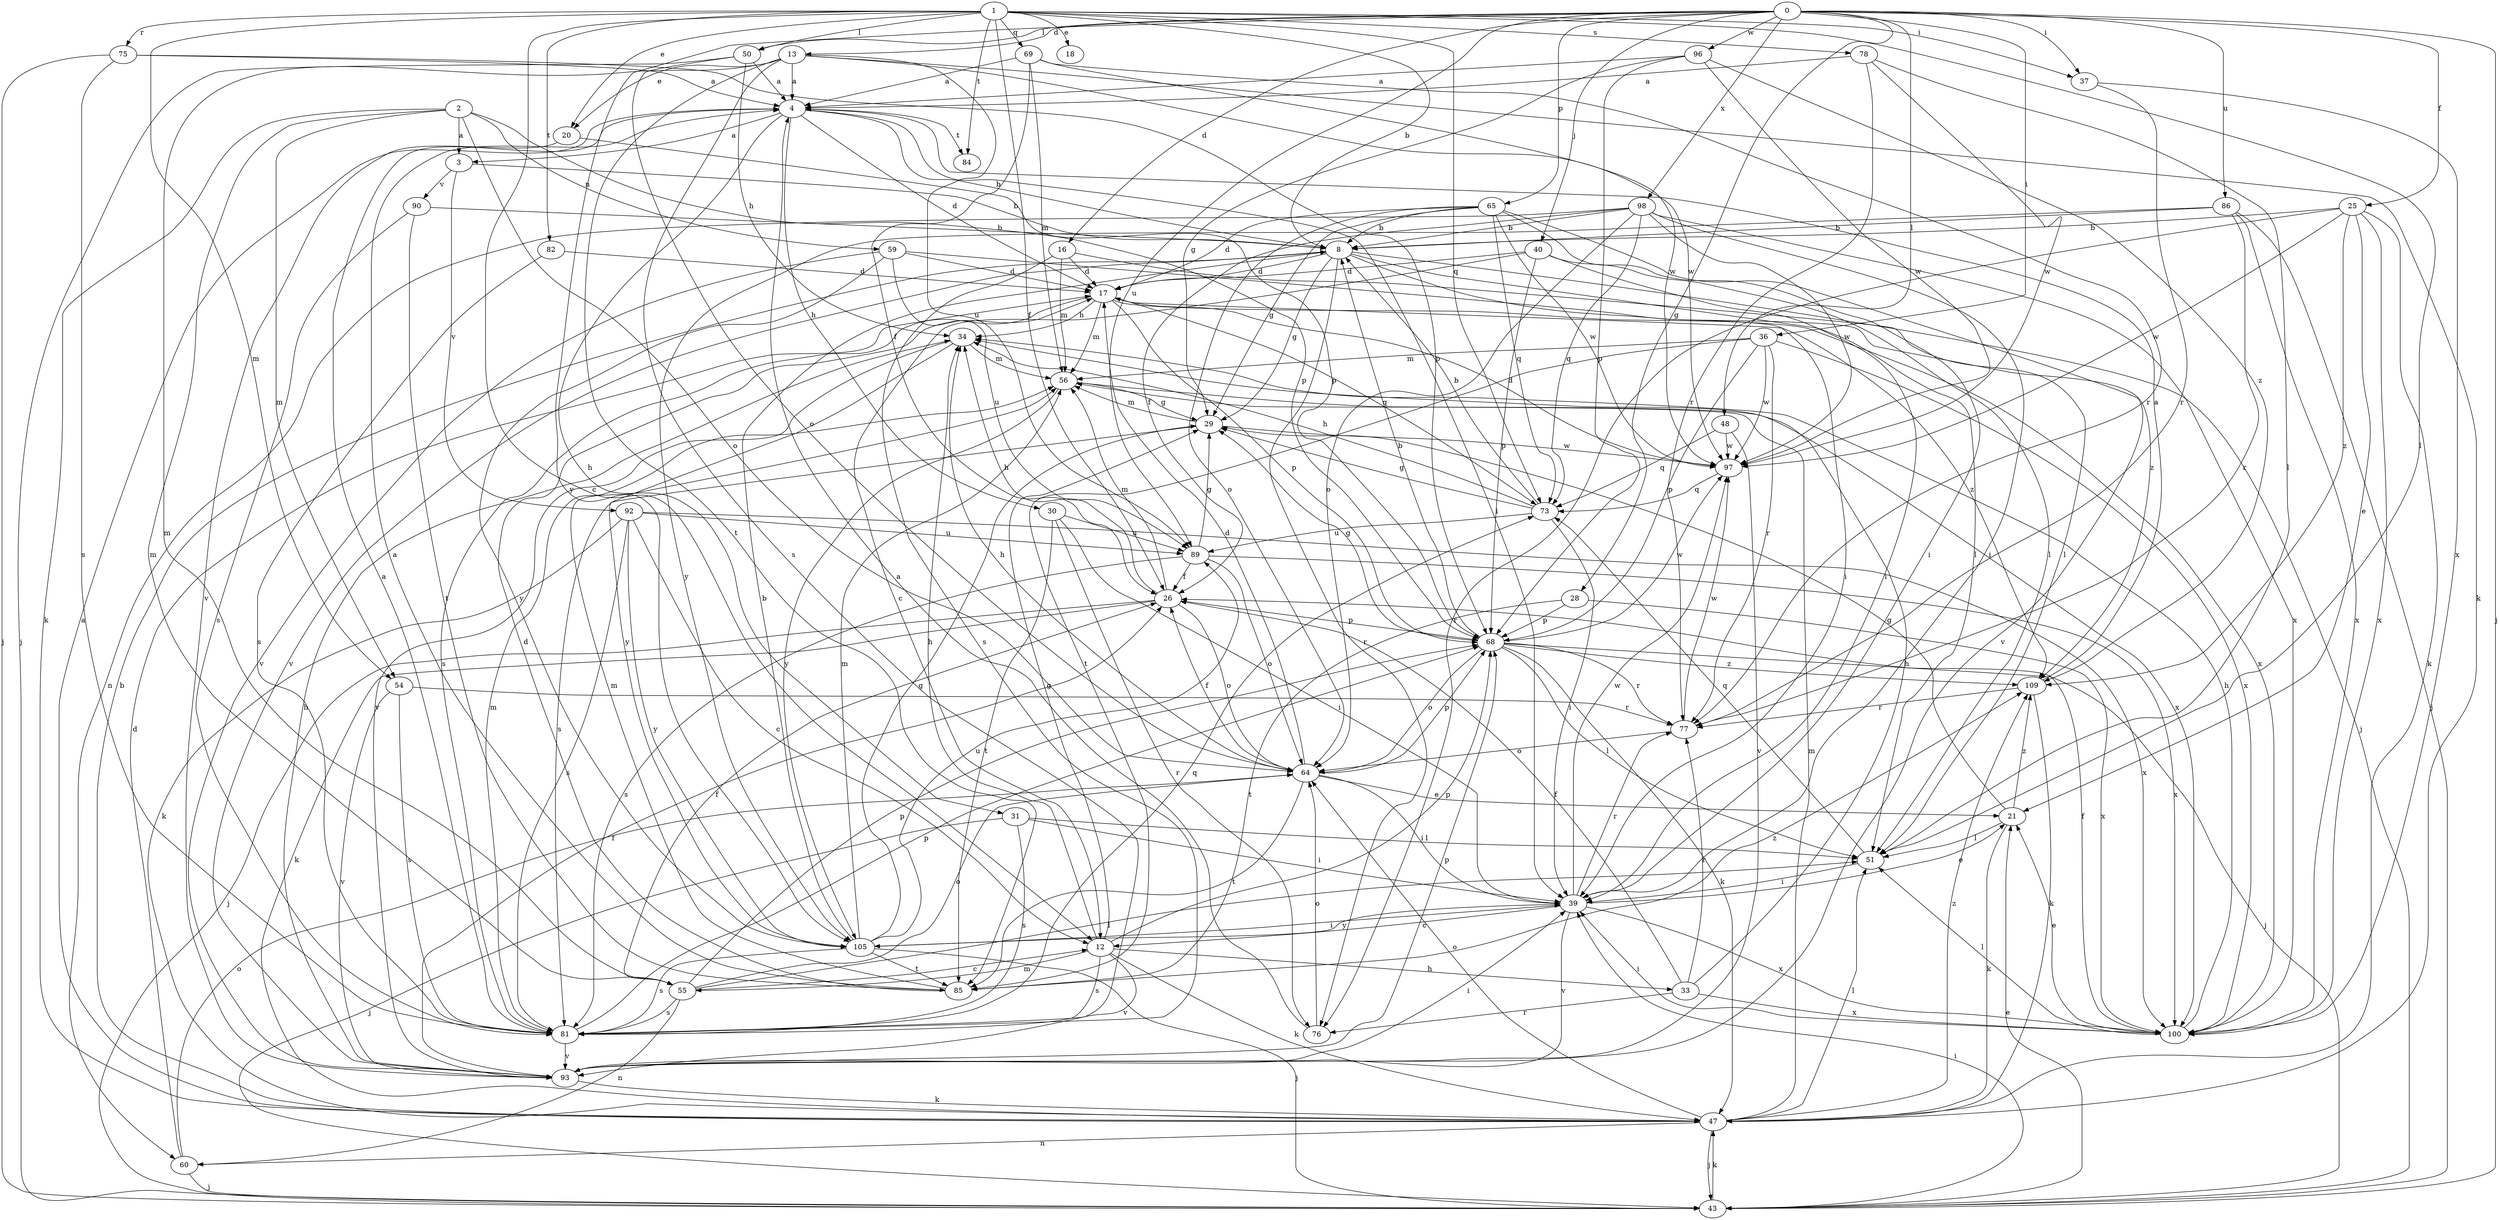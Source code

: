 strict digraph  {
0;
1;
2;
3;
4;
8;
12;
13;
16;
17;
18;
20;
21;
25;
26;
28;
29;
30;
31;
33;
34;
36;
37;
39;
40;
43;
47;
48;
50;
51;
54;
55;
56;
59;
60;
64;
65;
68;
69;
73;
75;
76;
77;
78;
81;
82;
84;
85;
86;
89;
90;
92;
93;
96;
97;
98;
100;
105;
109;
0 -> 13  [label=d];
0 -> 16  [label=d];
0 -> 25  [label=f];
0 -> 28  [label=g];
0 -> 36  [label=i];
0 -> 37  [label=i];
0 -> 40  [label=j];
0 -> 43  [label=j];
0 -> 48  [label=l];
0 -> 50  [label=l];
0 -> 65  [label=p];
0 -> 86  [label=u];
0 -> 89  [label=u];
0 -> 96  [label=w];
0 -> 98  [label=x];
0 -> 105  [label=y];
1 -> 8  [label=b];
1 -> 12  [label=c];
1 -> 18  [label=e];
1 -> 20  [label=e];
1 -> 26  [label=f];
1 -> 37  [label=i];
1 -> 50  [label=l];
1 -> 51  [label=l];
1 -> 54  [label=m];
1 -> 69  [label=q];
1 -> 73  [label=q];
1 -> 75  [label=r];
1 -> 78  [label=s];
1 -> 82  [label=t];
1 -> 84  [label=t];
2 -> 3  [label=a];
2 -> 47  [label=k];
2 -> 54  [label=m];
2 -> 55  [label=m];
2 -> 59  [label=n];
2 -> 64  [label=o];
2 -> 68  [label=p];
3 -> 8  [label=b];
3 -> 90  [label=v];
3 -> 92  [label=v];
4 -> 3  [label=a];
4 -> 8  [label=b];
4 -> 17  [label=d];
4 -> 30  [label=h];
4 -> 31  [label=h];
4 -> 39  [label=i];
4 -> 84  [label=t];
8 -> 17  [label=d];
8 -> 29  [label=g];
8 -> 39  [label=i];
8 -> 43  [label=j];
8 -> 51  [label=l];
8 -> 76  [label=r];
8 -> 93  [label=v];
12 -> 29  [label=g];
12 -> 33  [label=h];
12 -> 34  [label=h];
12 -> 47  [label=k];
12 -> 55  [label=m];
12 -> 68  [label=p];
12 -> 81  [label=s];
12 -> 93  [label=v];
13 -> 4  [label=a];
13 -> 20  [label=e];
13 -> 47  [label=k];
13 -> 55  [label=m];
13 -> 81  [label=s];
13 -> 85  [label=t];
13 -> 89  [label=u];
13 -> 97  [label=w];
16 -> 17  [label=d];
16 -> 51  [label=l];
16 -> 56  [label=m];
16 -> 81  [label=s];
17 -> 34  [label=h];
17 -> 56  [label=m];
17 -> 68  [label=p];
17 -> 73  [label=q];
17 -> 81  [label=s];
17 -> 100  [label=x];
17 -> 109  [label=z];
20 -> 68  [label=p];
20 -> 93  [label=v];
21 -> 29  [label=g];
21 -> 47  [label=k];
21 -> 51  [label=l];
21 -> 109  [label=z];
25 -> 8  [label=b];
25 -> 21  [label=e];
25 -> 47  [label=k];
25 -> 76  [label=r];
25 -> 97  [label=w];
25 -> 100  [label=x];
25 -> 109  [label=z];
26 -> 34  [label=h];
26 -> 43  [label=j];
26 -> 47  [label=k];
26 -> 56  [label=m];
26 -> 64  [label=o];
26 -> 68  [label=p];
28 -> 68  [label=p];
28 -> 85  [label=t];
28 -> 100  [label=x];
29 -> 56  [label=m];
29 -> 81  [label=s];
29 -> 97  [label=w];
30 -> 39  [label=i];
30 -> 76  [label=r];
30 -> 85  [label=t];
30 -> 89  [label=u];
31 -> 39  [label=i];
31 -> 43  [label=j];
31 -> 51  [label=l];
31 -> 81  [label=s];
33 -> 26  [label=f];
33 -> 34  [label=h];
33 -> 76  [label=r];
33 -> 77  [label=r];
33 -> 100  [label=x];
34 -> 56  [label=m];
34 -> 93  [label=v];
34 -> 105  [label=y];
36 -> 56  [label=m];
36 -> 68  [label=p];
36 -> 77  [label=r];
36 -> 85  [label=t];
36 -> 97  [label=w];
36 -> 100  [label=x];
37 -> 77  [label=r];
37 -> 100  [label=x];
39 -> 12  [label=c];
39 -> 21  [label=e];
39 -> 77  [label=r];
39 -> 93  [label=v];
39 -> 97  [label=w];
39 -> 100  [label=x];
39 -> 105  [label=y];
40 -> 12  [label=c];
40 -> 17  [label=d];
40 -> 39  [label=i];
40 -> 51  [label=l];
40 -> 68  [label=p];
43 -> 21  [label=e];
43 -> 39  [label=i];
43 -> 47  [label=k];
47 -> 4  [label=a];
47 -> 8  [label=b];
47 -> 43  [label=j];
47 -> 51  [label=l];
47 -> 56  [label=m];
47 -> 60  [label=n];
47 -> 64  [label=o];
47 -> 109  [label=z];
48 -> 73  [label=q];
48 -> 93  [label=v];
48 -> 97  [label=w];
50 -> 4  [label=a];
50 -> 34  [label=h];
50 -> 43  [label=j];
50 -> 64  [label=o];
51 -> 39  [label=i];
51 -> 73  [label=q];
54 -> 77  [label=r];
54 -> 81  [label=s];
54 -> 93  [label=v];
55 -> 12  [label=c];
55 -> 26  [label=f];
55 -> 51  [label=l];
55 -> 60  [label=n];
55 -> 64  [label=o];
55 -> 68  [label=p];
55 -> 81  [label=s];
56 -> 29  [label=g];
56 -> 100  [label=x];
56 -> 105  [label=y];
59 -> 17  [label=d];
59 -> 89  [label=u];
59 -> 93  [label=v];
59 -> 105  [label=y];
59 -> 109  [label=z];
60 -> 17  [label=d];
60 -> 43  [label=j];
60 -> 64  [label=o];
64 -> 17  [label=d];
64 -> 21  [label=e];
64 -> 26  [label=f];
64 -> 34  [label=h];
64 -> 39  [label=i];
64 -> 68  [label=p];
64 -> 85  [label=t];
65 -> 8  [label=b];
65 -> 17  [label=d];
65 -> 29  [label=g];
65 -> 39  [label=i];
65 -> 64  [label=o];
65 -> 73  [label=q];
65 -> 93  [label=v];
65 -> 97  [label=w];
68 -> 8  [label=b];
68 -> 29  [label=g];
68 -> 43  [label=j];
68 -> 47  [label=k];
68 -> 51  [label=l];
68 -> 64  [label=o];
68 -> 77  [label=r];
68 -> 97  [label=w];
68 -> 109  [label=z];
69 -> 4  [label=a];
69 -> 26  [label=f];
69 -> 56  [label=m];
69 -> 77  [label=r];
69 -> 97  [label=w];
73 -> 8  [label=b];
73 -> 29  [label=g];
73 -> 34  [label=h];
73 -> 39  [label=i];
73 -> 89  [label=u];
75 -> 4  [label=a];
75 -> 43  [label=j];
75 -> 68  [label=p];
75 -> 81  [label=s];
76 -> 4  [label=a];
76 -> 64  [label=o];
77 -> 64  [label=o];
77 -> 97  [label=w];
78 -> 4  [label=a];
78 -> 51  [label=l];
78 -> 77  [label=r];
78 -> 97  [label=w];
81 -> 4  [label=a];
81 -> 56  [label=m];
81 -> 68  [label=p];
81 -> 73  [label=q];
81 -> 93  [label=v];
82 -> 17  [label=d];
82 -> 81  [label=s];
85 -> 4  [label=a];
85 -> 17  [label=d];
85 -> 56  [label=m];
85 -> 109  [label=z];
86 -> 8  [label=b];
86 -> 43  [label=j];
86 -> 77  [label=r];
86 -> 100  [label=x];
86 -> 105  [label=y];
89 -> 26  [label=f];
89 -> 29  [label=g];
89 -> 64  [label=o];
89 -> 81  [label=s];
89 -> 100  [label=x];
90 -> 8  [label=b];
90 -> 81  [label=s];
90 -> 85  [label=t];
92 -> 12  [label=c];
92 -> 47  [label=k];
92 -> 81  [label=s];
92 -> 89  [label=u];
92 -> 100  [label=x];
92 -> 105  [label=y];
93 -> 26  [label=f];
93 -> 34  [label=h];
93 -> 39  [label=i];
93 -> 47  [label=k];
93 -> 68  [label=p];
96 -> 4  [label=a];
96 -> 29  [label=g];
96 -> 68  [label=p];
96 -> 97  [label=w];
96 -> 109  [label=z];
97 -> 17  [label=d];
97 -> 73  [label=q];
98 -> 8  [label=b];
98 -> 26  [label=f];
98 -> 39  [label=i];
98 -> 60  [label=n];
98 -> 64  [label=o];
98 -> 73  [label=q];
98 -> 97  [label=w];
98 -> 100  [label=x];
100 -> 21  [label=e];
100 -> 26  [label=f];
100 -> 34  [label=h];
100 -> 39  [label=i];
100 -> 51  [label=l];
105 -> 8  [label=b];
105 -> 29  [label=g];
105 -> 39  [label=i];
105 -> 43  [label=j];
105 -> 56  [label=m];
105 -> 81  [label=s];
105 -> 85  [label=t];
105 -> 89  [label=u];
109 -> 4  [label=a];
109 -> 47  [label=k];
109 -> 77  [label=r];
}
